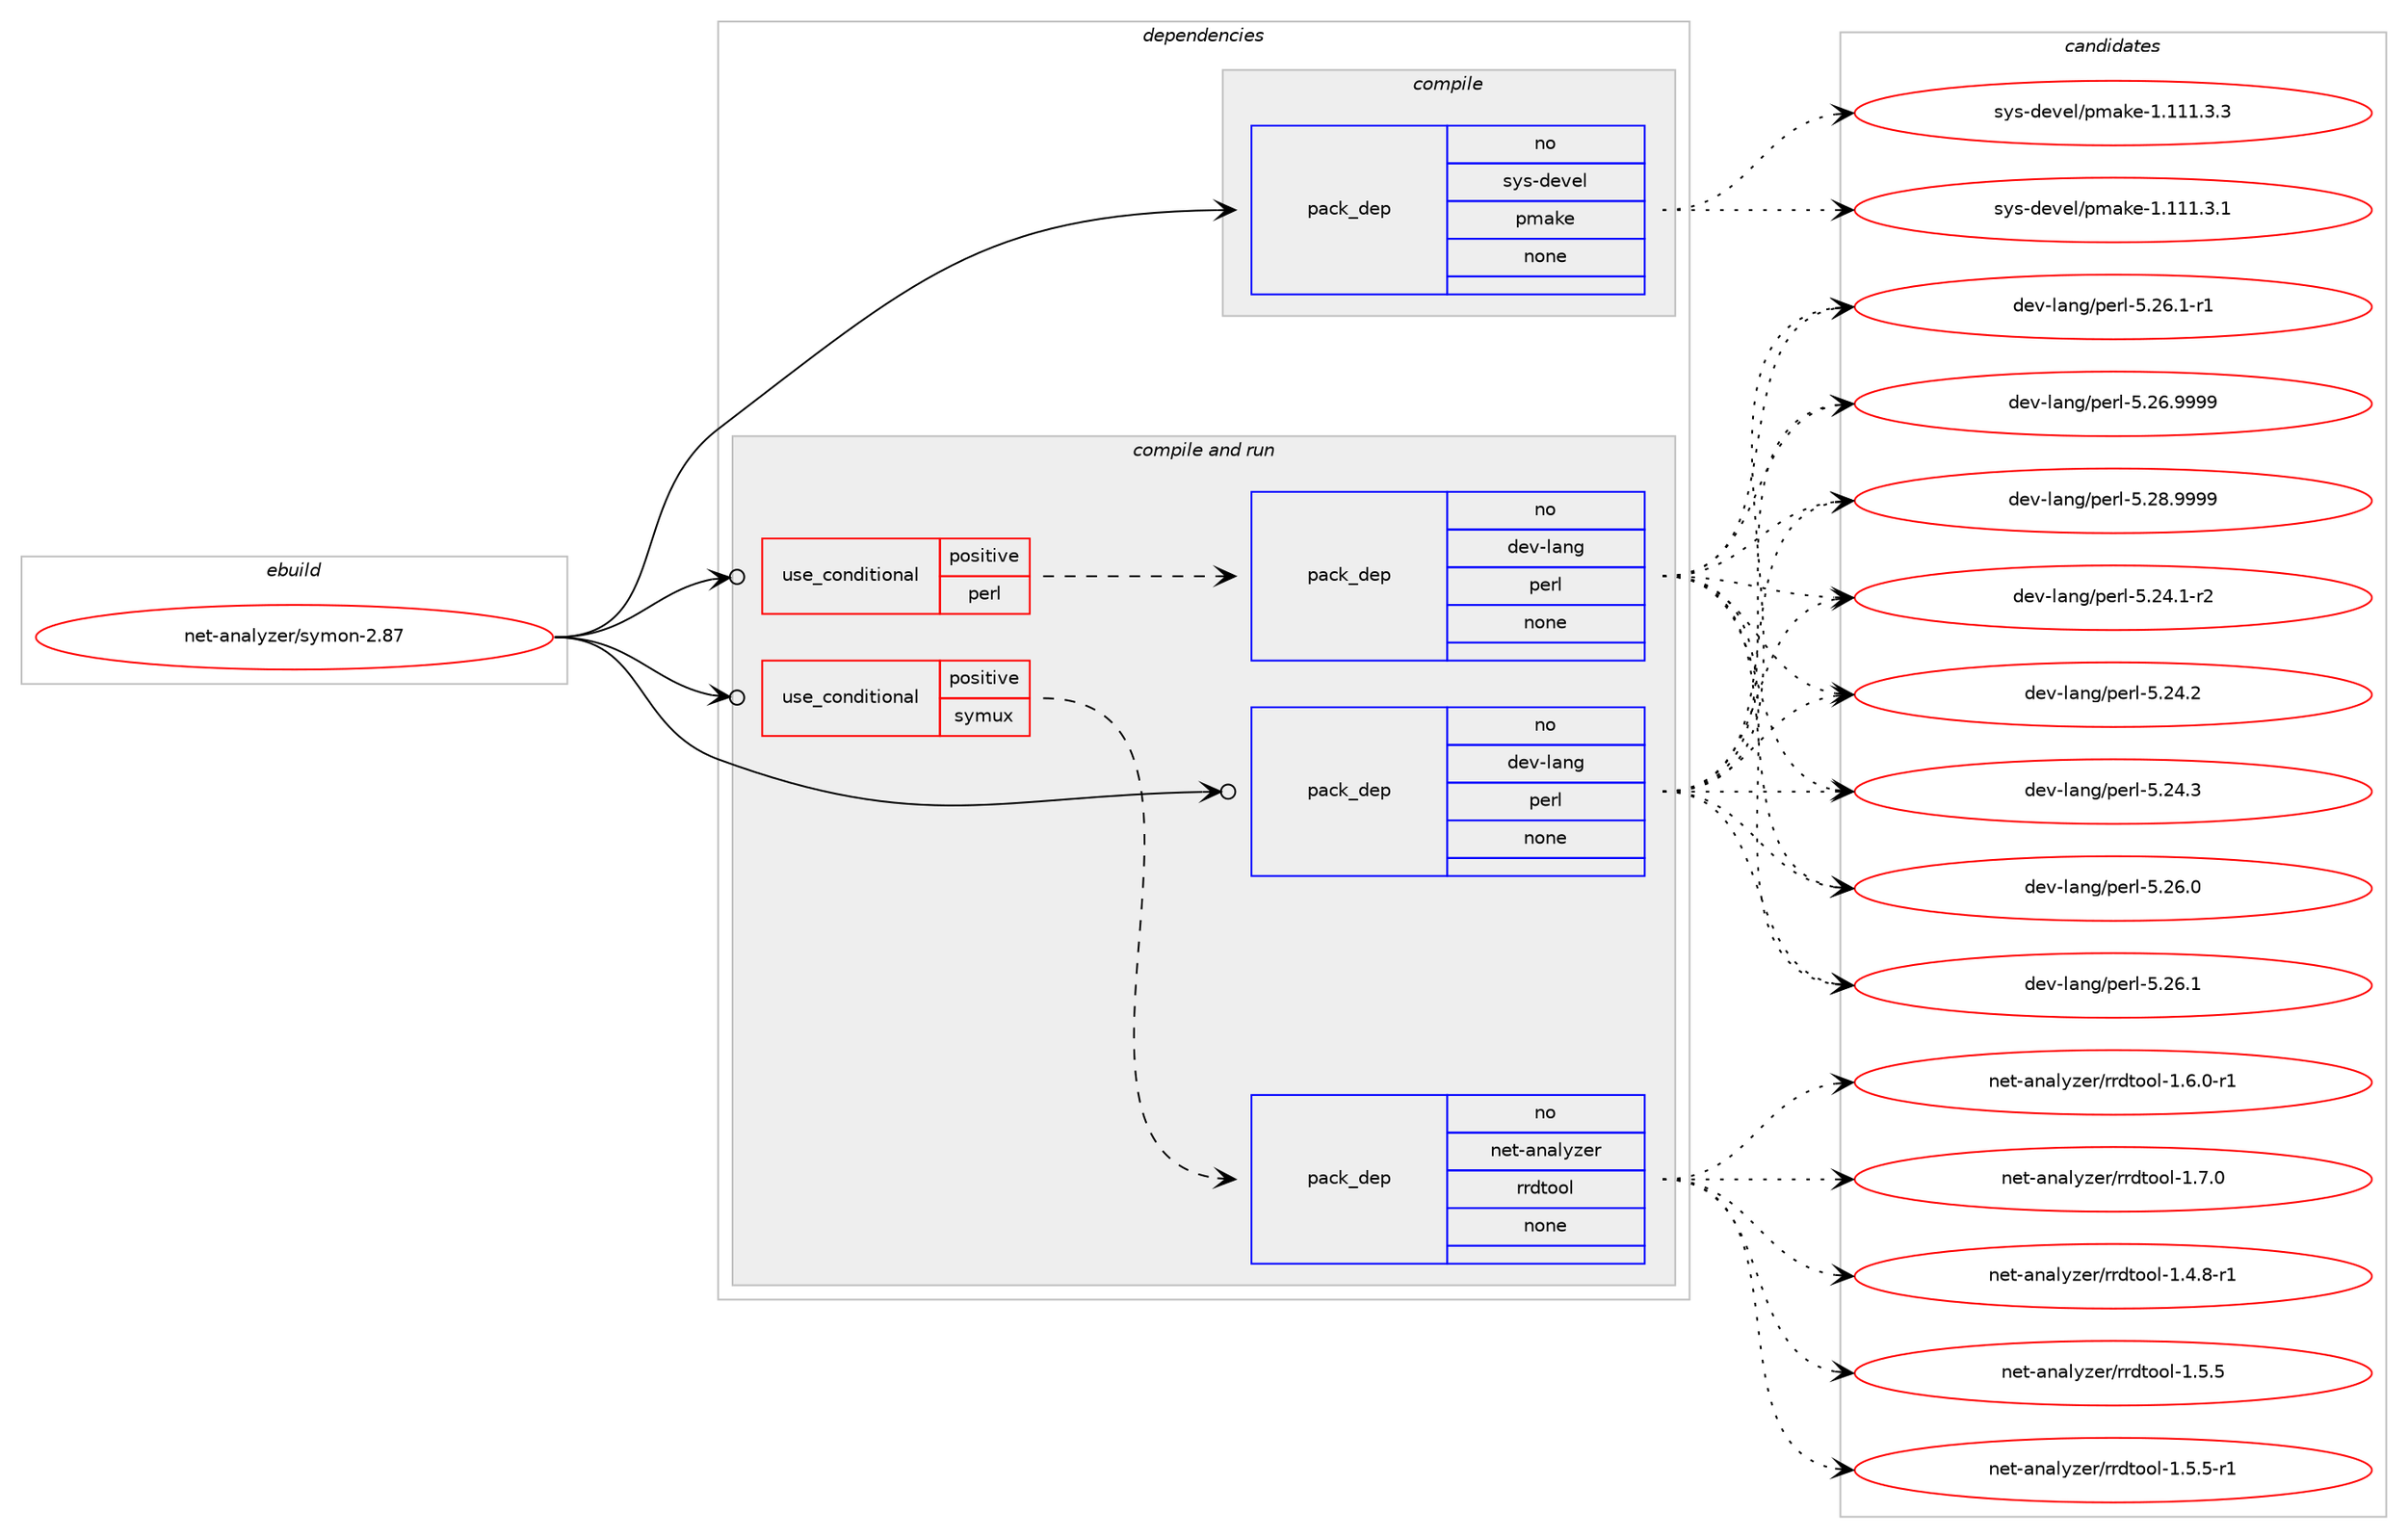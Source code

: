 digraph prolog {

# *************
# Graph options
# *************

newrank=true;
concentrate=true;
compound=true;
graph [rankdir=LR,fontname=Helvetica,fontsize=10,ranksep=1.5];#, ranksep=2.5, nodesep=0.2];
edge  [arrowhead=vee];
node  [fontname=Helvetica,fontsize=10];

# **********
# The ebuild
# **********

subgraph cluster_leftcol {
color=gray;
rank=same;
label=<<i>ebuild</i>>;
id [label="net-analyzer/symon-2.87", color=red, width=4, href="../net-analyzer/symon-2.87.svg"];
}

# ****************
# The dependencies
# ****************

subgraph cluster_midcol {
color=gray;
label=<<i>dependencies</i>>;
subgraph cluster_compile {
fillcolor="#eeeeee";
style=filled;
label=<<i>compile</i>>;
subgraph pack297785 {
dependency403981 [label=<<TABLE BORDER="0" CELLBORDER="1" CELLSPACING="0" CELLPADDING="4" WIDTH="220"><TR><TD ROWSPAN="6" CELLPADDING="30">pack_dep</TD></TR><TR><TD WIDTH="110">no</TD></TR><TR><TD>sys-devel</TD></TR><TR><TD>pmake</TD></TR><TR><TD>none</TD></TR><TR><TD></TD></TR></TABLE>>, shape=none, color=blue];
}
id:e -> dependency403981:w [weight=20,style="solid",arrowhead="vee"];
}
subgraph cluster_compileandrun {
fillcolor="#eeeeee";
style=filled;
label=<<i>compile and run</i>>;
subgraph cond99553 {
dependency403982 [label=<<TABLE BORDER="0" CELLBORDER="1" CELLSPACING="0" CELLPADDING="4"><TR><TD ROWSPAN="3" CELLPADDING="10">use_conditional</TD></TR><TR><TD>positive</TD></TR><TR><TD>perl</TD></TR></TABLE>>, shape=none, color=red];
subgraph pack297786 {
dependency403983 [label=<<TABLE BORDER="0" CELLBORDER="1" CELLSPACING="0" CELLPADDING="4" WIDTH="220"><TR><TD ROWSPAN="6" CELLPADDING="30">pack_dep</TD></TR><TR><TD WIDTH="110">no</TD></TR><TR><TD>dev-lang</TD></TR><TR><TD>perl</TD></TR><TR><TD>none</TD></TR><TR><TD></TD></TR></TABLE>>, shape=none, color=blue];
}
dependency403982:e -> dependency403983:w [weight=20,style="dashed",arrowhead="vee"];
}
id:e -> dependency403982:w [weight=20,style="solid",arrowhead="odotvee"];
subgraph cond99554 {
dependency403984 [label=<<TABLE BORDER="0" CELLBORDER="1" CELLSPACING="0" CELLPADDING="4"><TR><TD ROWSPAN="3" CELLPADDING="10">use_conditional</TD></TR><TR><TD>positive</TD></TR><TR><TD>symux</TD></TR></TABLE>>, shape=none, color=red];
subgraph pack297787 {
dependency403985 [label=<<TABLE BORDER="0" CELLBORDER="1" CELLSPACING="0" CELLPADDING="4" WIDTH="220"><TR><TD ROWSPAN="6" CELLPADDING="30">pack_dep</TD></TR><TR><TD WIDTH="110">no</TD></TR><TR><TD>net-analyzer</TD></TR><TR><TD>rrdtool</TD></TR><TR><TD>none</TD></TR><TR><TD></TD></TR></TABLE>>, shape=none, color=blue];
}
dependency403984:e -> dependency403985:w [weight=20,style="dashed",arrowhead="vee"];
}
id:e -> dependency403984:w [weight=20,style="solid",arrowhead="odotvee"];
subgraph pack297788 {
dependency403986 [label=<<TABLE BORDER="0" CELLBORDER="1" CELLSPACING="0" CELLPADDING="4" WIDTH="220"><TR><TD ROWSPAN="6" CELLPADDING="30">pack_dep</TD></TR><TR><TD WIDTH="110">no</TD></TR><TR><TD>dev-lang</TD></TR><TR><TD>perl</TD></TR><TR><TD>none</TD></TR><TR><TD></TD></TR></TABLE>>, shape=none, color=blue];
}
id:e -> dependency403986:w [weight=20,style="solid",arrowhead="odotvee"];
}
subgraph cluster_run {
fillcolor="#eeeeee";
style=filled;
label=<<i>run</i>>;
}
}

# **************
# The candidates
# **************

subgraph cluster_choices {
rank=same;
color=gray;
label=<<i>candidates</i>>;

subgraph choice297785 {
color=black;
nodesep=1;
choice11512111545100101118101108471121099710710145494649494946514649 [label="sys-devel/pmake-1.111.3.1", color=red, width=4,href="../sys-devel/pmake-1.111.3.1.svg"];
choice11512111545100101118101108471121099710710145494649494946514651 [label="sys-devel/pmake-1.111.3.3", color=red, width=4,href="../sys-devel/pmake-1.111.3.3.svg"];
dependency403981:e -> choice11512111545100101118101108471121099710710145494649494946514649:w [style=dotted,weight="100"];
dependency403981:e -> choice11512111545100101118101108471121099710710145494649494946514651:w [style=dotted,weight="100"];
}
subgraph choice297786 {
color=black;
nodesep=1;
choice100101118451089711010347112101114108455346505246494511450 [label="dev-lang/perl-5.24.1-r2", color=red, width=4,href="../dev-lang/perl-5.24.1-r2.svg"];
choice10010111845108971101034711210111410845534650524650 [label="dev-lang/perl-5.24.2", color=red, width=4,href="../dev-lang/perl-5.24.2.svg"];
choice10010111845108971101034711210111410845534650524651 [label="dev-lang/perl-5.24.3", color=red, width=4,href="../dev-lang/perl-5.24.3.svg"];
choice10010111845108971101034711210111410845534650544648 [label="dev-lang/perl-5.26.0", color=red, width=4,href="../dev-lang/perl-5.26.0.svg"];
choice10010111845108971101034711210111410845534650544649 [label="dev-lang/perl-5.26.1", color=red, width=4,href="../dev-lang/perl-5.26.1.svg"];
choice100101118451089711010347112101114108455346505446494511449 [label="dev-lang/perl-5.26.1-r1", color=red, width=4,href="../dev-lang/perl-5.26.1-r1.svg"];
choice10010111845108971101034711210111410845534650544657575757 [label="dev-lang/perl-5.26.9999", color=red, width=4,href="../dev-lang/perl-5.26.9999.svg"];
choice10010111845108971101034711210111410845534650564657575757 [label="dev-lang/perl-5.28.9999", color=red, width=4,href="../dev-lang/perl-5.28.9999.svg"];
dependency403983:e -> choice100101118451089711010347112101114108455346505246494511450:w [style=dotted,weight="100"];
dependency403983:e -> choice10010111845108971101034711210111410845534650524650:w [style=dotted,weight="100"];
dependency403983:e -> choice10010111845108971101034711210111410845534650524651:w [style=dotted,weight="100"];
dependency403983:e -> choice10010111845108971101034711210111410845534650544648:w [style=dotted,weight="100"];
dependency403983:e -> choice10010111845108971101034711210111410845534650544649:w [style=dotted,weight="100"];
dependency403983:e -> choice100101118451089711010347112101114108455346505446494511449:w [style=dotted,weight="100"];
dependency403983:e -> choice10010111845108971101034711210111410845534650544657575757:w [style=dotted,weight="100"];
dependency403983:e -> choice10010111845108971101034711210111410845534650564657575757:w [style=dotted,weight="100"];
}
subgraph choice297787 {
color=black;
nodesep=1;
choice110101116459711097108121122101114471141141001161111111084549465246564511449 [label="net-analyzer/rrdtool-1.4.8-r1", color=red, width=4,href="../net-analyzer/rrdtool-1.4.8-r1.svg"];
choice11010111645971109710812112210111447114114100116111111108454946534653 [label="net-analyzer/rrdtool-1.5.5", color=red, width=4,href="../net-analyzer/rrdtool-1.5.5.svg"];
choice110101116459711097108121122101114471141141001161111111084549465346534511449 [label="net-analyzer/rrdtool-1.5.5-r1", color=red, width=4,href="../net-analyzer/rrdtool-1.5.5-r1.svg"];
choice110101116459711097108121122101114471141141001161111111084549465446484511449 [label="net-analyzer/rrdtool-1.6.0-r1", color=red, width=4,href="../net-analyzer/rrdtool-1.6.0-r1.svg"];
choice11010111645971109710812112210111447114114100116111111108454946554648 [label="net-analyzer/rrdtool-1.7.0", color=red, width=4,href="../net-analyzer/rrdtool-1.7.0.svg"];
dependency403985:e -> choice110101116459711097108121122101114471141141001161111111084549465246564511449:w [style=dotted,weight="100"];
dependency403985:e -> choice11010111645971109710812112210111447114114100116111111108454946534653:w [style=dotted,weight="100"];
dependency403985:e -> choice110101116459711097108121122101114471141141001161111111084549465346534511449:w [style=dotted,weight="100"];
dependency403985:e -> choice110101116459711097108121122101114471141141001161111111084549465446484511449:w [style=dotted,weight="100"];
dependency403985:e -> choice11010111645971109710812112210111447114114100116111111108454946554648:w [style=dotted,weight="100"];
}
subgraph choice297788 {
color=black;
nodesep=1;
choice100101118451089711010347112101114108455346505246494511450 [label="dev-lang/perl-5.24.1-r2", color=red, width=4,href="../dev-lang/perl-5.24.1-r2.svg"];
choice10010111845108971101034711210111410845534650524650 [label="dev-lang/perl-5.24.2", color=red, width=4,href="../dev-lang/perl-5.24.2.svg"];
choice10010111845108971101034711210111410845534650524651 [label="dev-lang/perl-5.24.3", color=red, width=4,href="../dev-lang/perl-5.24.3.svg"];
choice10010111845108971101034711210111410845534650544648 [label="dev-lang/perl-5.26.0", color=red, width=4,href="../dev-lang/perl-5.26.0.svg"];
choice10010111845108971101034711210111410845534650544649 [label="dev-lang/perl-5.26.1", color=red, width=4,href="../dev-lang/perl-5.26.1.svg"];
choice100101118451089711010347112101114108455346505446494511449 [label="dev-lang/perl-5.26.1-r1", color=red, width=4,href="../dev-lang/perl-5.26.1-r1.svg"];
choice10010111845108971101034711210111410845534650544657575757 [label="dev-lang/perl-5.26.9999", color=red, width=4,href="../dev-lang/perl-5.26.9999.svg"];
choice10010111845108971101034711210111410845534650564657575757 [label="dev-lang/perl-5.28.9999", color=red, width=4,href="../dev-lang/perl-5.28.9999.svg"];
dependency403986:e -> choice100101118451089711010347112101114108455346505246494511450:w [style=dotted,weight="100"];
dependency403986:e -> choice10010111845108971101034711210111410845534650524650:w [style=dotted,weight="100"];
dependency403986:e -> choice10010111845108971101034711210111410845534650524651:w [style=dotted,weight="100"];
dependency403986:e -> choice10010111845108971101034711210111410845534650544648:w [style=dotted,weight="100"];
dependency403986:e -> choice10010111845108971101034711210111410845534650544649:w [style=dotted,weight="100"];
dependency403986:e -> choice100101118451089711010347112101114108455346505446494511449:w [style=dotted,weight="100"];
dependency403986:e -> choice10010111845108971101034711210111410845534650544657575757:w [style=dotted,weight="100"];
dependency403986:e -> choice10010111845108971101034711210111410845534650564657575757:w [style=dotted,weight="100"];
}
}

}
